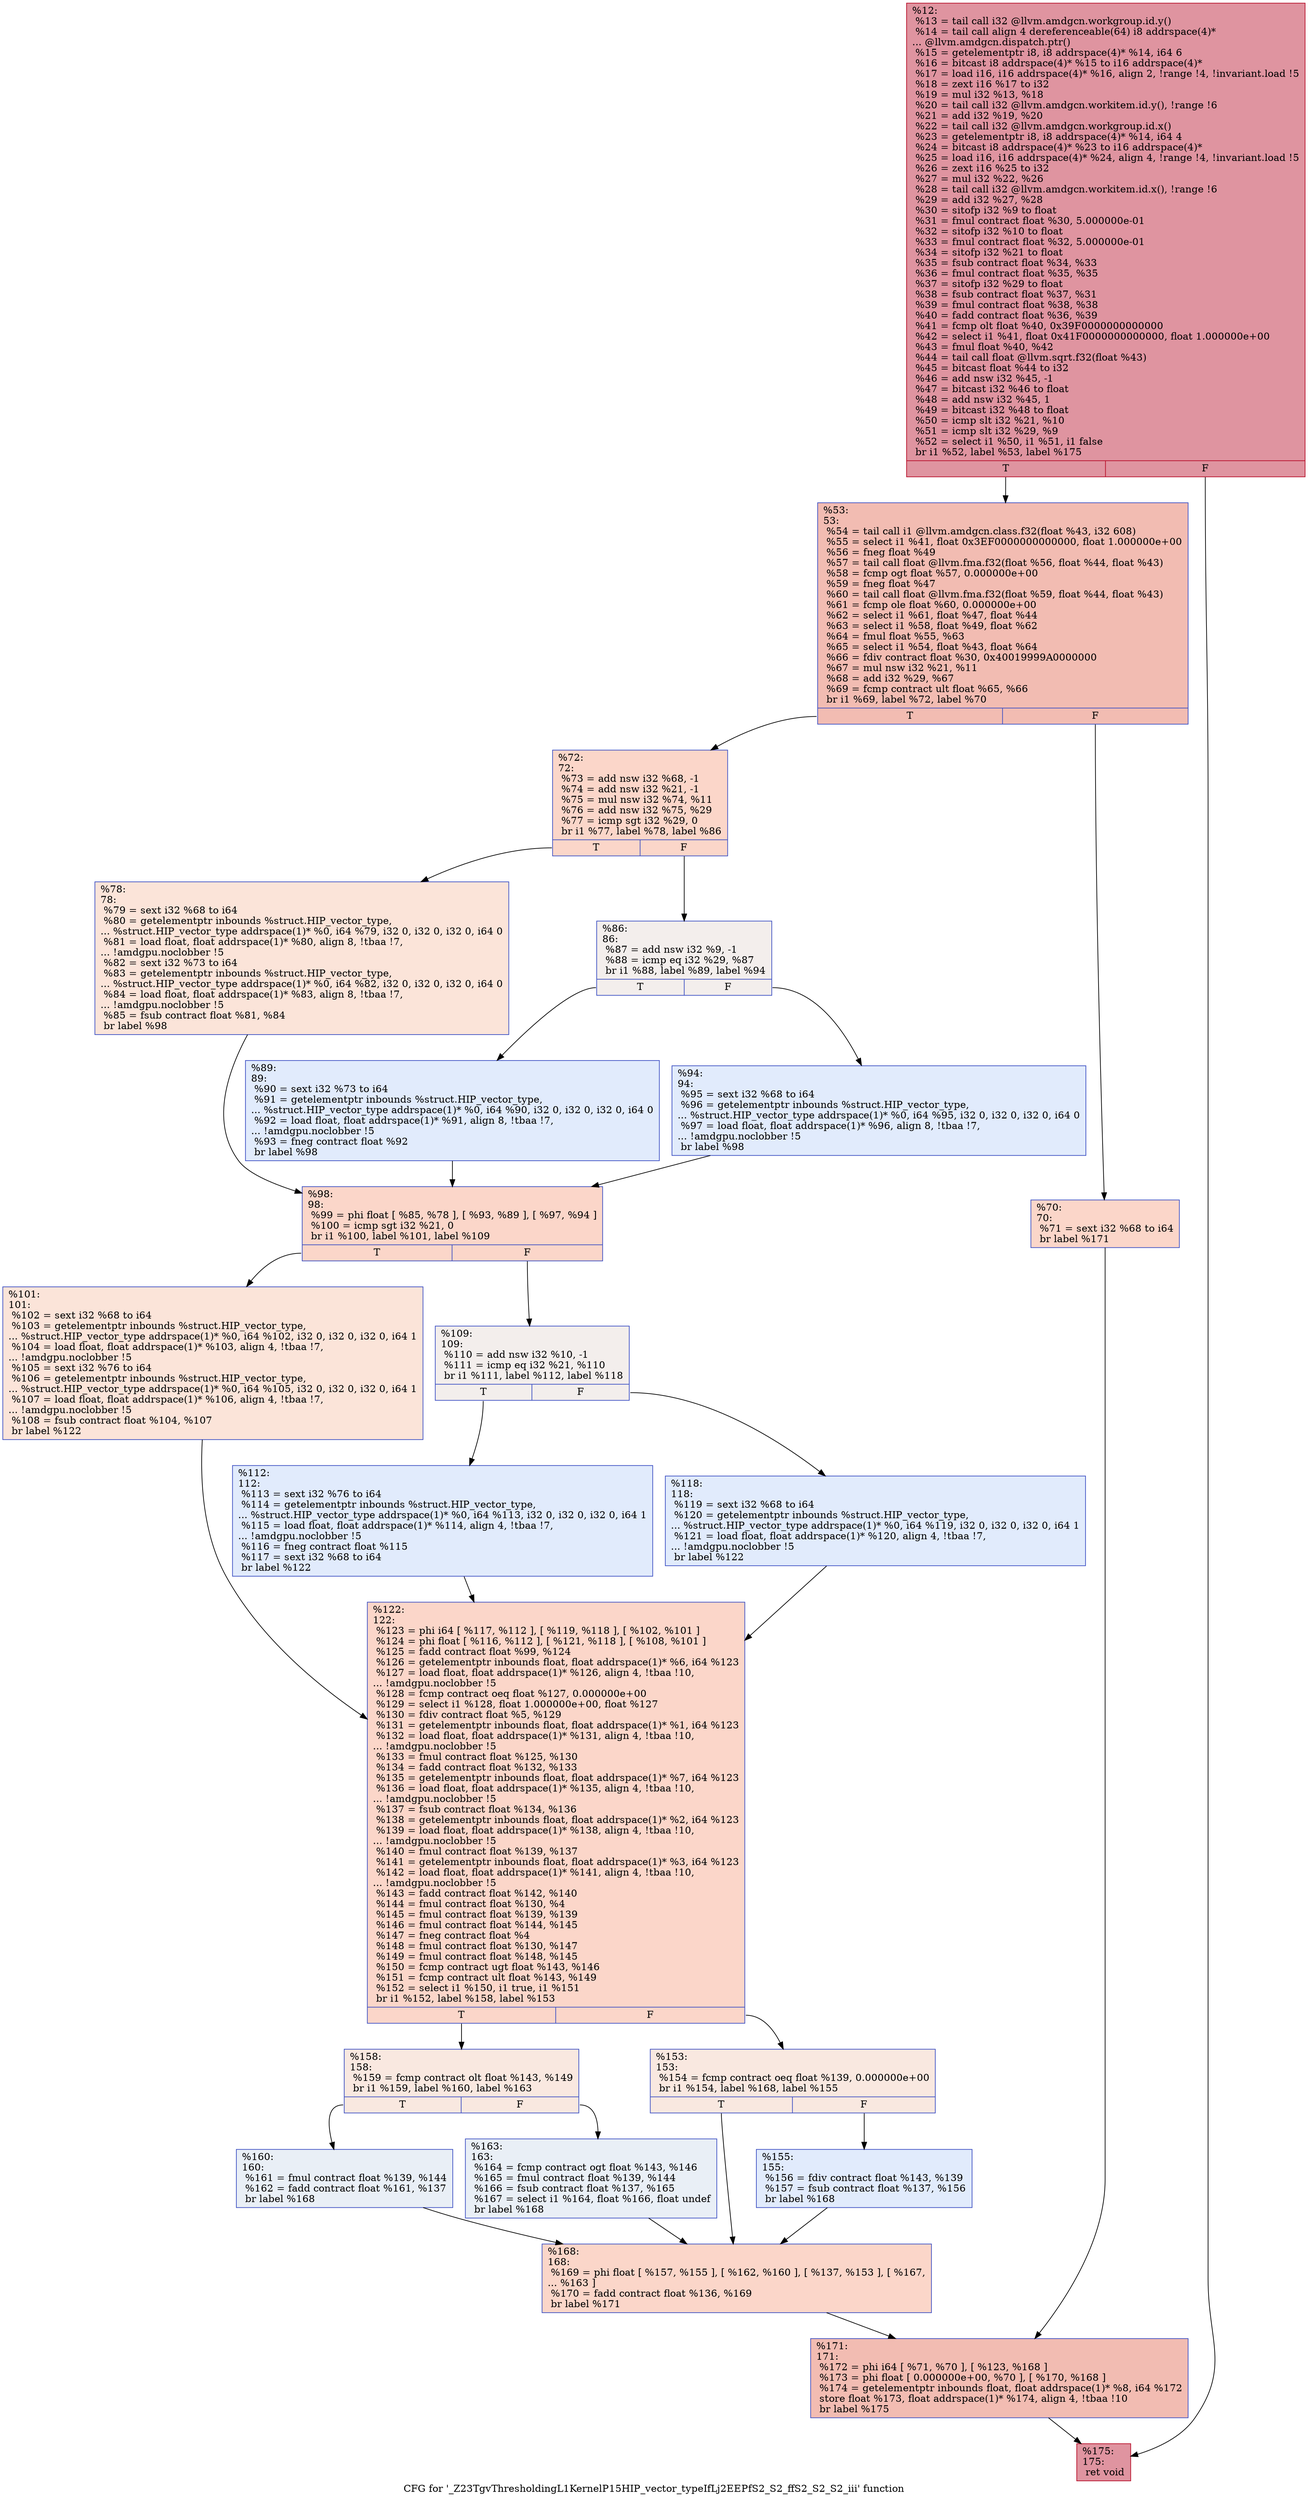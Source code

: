 digraph "CFG for '_Z23TgvThresholdingL1KernelP15HIP_vector_typeIfLj2EEPfS2_S2_ffS2_S2_S2_iii' function" {
	label="CFG for '_Z23TgvThresholdingL1KernelP15HIP_vector_typeIfLj2EEPfS2_S2_ffS2_S2_S2_iii' function";

	Node0x4f43440 [shape=record,color="#b70d28ff", style=filled, fillcolor="#b70d2870",label="{%12:\l  %13 = tail call i32 @llvm.amdgcn.workgroup.id.y()\l  %14 = tail call align 4 dereferenceable(64) i8 addrspace(4)*\l... @llvm.amdgcn.dispatch.ptr()\l  %15 = getelementptr i8, i8 addrspace(4)* %14, i64 6\l  %16 = bitcast i8 addrspace(4)* %15 to i16 addrspace(4)*\l  %17 = load i16, i16 addrspace(4)* %16, align 2, !range !4, !invariant.load !5\l  %18 = zext i16 %17 to i32\l  %19 = mul i32 %13, %18\l  %20 = tail call i32 @llvm.amdgcn.workitem.id.y(), !range !6\l  %21 = add i32 %19, %20\l  %22 = tail call i32 @llvm.amdgcn.workgroup.id.x()\l  %23 = getelementptr i8, i8 addrspace(4)* %14, i64 4\l  %24 = bitcast i8 addrspace(4)* %23 to i16 addrspace(4)*\l  %25 = load i16, i16 addrspace(4)* %24, align 4, !range !4, !invariant.load !5\l  %26 = zext i16 %25 to i32\l  %27 = mul i32 %22, %26\l  %28 = tail call i32 @llvm.amdgcn.workitem.id.x(), !range !6\l  %29 = add i32 %27, %28\l  %30 = sitofp i32 %9 to float\l  %31 = fmul contract float %30, 5.000000e-01\l  %32 = sitofp i32 %10 to float\l  %33 = fmul contract float %32, 5.000000e-01\l  %34 = sitofp i32 %21 to float\l  %35 = fsub contract float %34, %33\l  %36 = fmul contract float %35, %35\l  %37 = sitofp i32 %29 to float\l  %38 = fsub contract float %37, %31\l  %39 = fmul contract float %38, %38\l  %40 = fadd contract float %36, %39\l  %41 = fcmp olt float %40, 0x39F0000000000000\l  %42 = select i1 %41, float 0x41F0000000000000, float 1.000000e+00\l  %43 = fmul float %40, %42\l  %44 = tail call float @llvm.sqrt.f32(float %43)\l  %45 = bitcast float %44 to i32\l  %46 = add nsw i32 %45, -1\l  %47 = bitcast i32 %46 to float\l  %48 = add nsw i32 %45, 1\l  %49 = bitcast i32 %48 to float\l  %50 = icmp slt i32 %21, %10\l  %51 = icmp slt i32 %29, %9\l  %52 = select i1 %50, i1 %51, i1 false\l  br i1 %52, label %53, label %175\l|{<s0>T|<s1>F}}"];
	Node0x4f43440:s0 -> Node0x4f49300;
	Node0x4f43440:s1 -> Node0x4f49390;
	Node0x4f49300 [shape=record,color="#3d50c3ff", style=filled, fillcolor="#e1675170",label="{%53:\l53:                                               \l  %54 = tail call i1 @llvm.amdgcn.class.f32(float %43, i32 608)\l  %55 = select i1 %41, float 0x3EF0000000000000, float 1.000000e+00\l  %56 = fneg float %49\l  %57 = tail call float @llvm.fma.f32(float %56, float %44, float %43)\l  %58 = fcmp ogt float %57, 0.000000e+00\l  %59 = fneg float %47\l  %60 = tail call float @llvm.fma.f32(float %59, float %44, float %43)\l  %61 = fcmp ole float %60, 0.000000e+00\l  %62 = select i1 %61, float %47, float %44\l  %63 = select i1 %58, float %49, float %62\l  %64 = fmul float %55, %63\l  %65 = select i1 %54, float %43, float %64\l  %66 = fdiv contract float %30, 0x40019999A0000000\l  %67 = mul nsw i32 %21, %11\l  %68 = add i32 %29, %67\l  %69 = fcmp contract ult float %65, %66\l  br i1 %69, label %72, label %70\l|{<s0>T|<s1>F}}"];
	Node0x4f49300:s0 -> Node0x4f4a550;
	Node0x4f49300:s1 -> Node0x4f4a5e0;
	Node0x4f4a5e0 [shape=record,color="#3d50c3ff", style=filled, fillcolor="#f6a38570",label="{%70:\l70:                                               \l  %71 = sext i32 %68 to i64\l  br label %171\l}"];
	Node0x4f4a5e0 -> Node0x4f4a790;
	Node0x4f4a550 [shape=record,color="#3d50c3ff", style=filled, fillcolor="#f6a38570",label="{%72:\l72:                                               \l  %73 = add nsw i32 %68, -1\l  %74 = add nsw i32 %21, -1\l  %75 = mul nsw i32 %74, %11\l  %76 = add nsw i32 %75, %29\l  %77 = icmp sgt i32 %29, 0\l  br i1 %77, label %78, label %86\l|{<s0>T|<s1>F}}"];
	Node0x4f4a550:s0 -> Node0x4f4ab20;
	Node0x4f4a550:s1 -> Node0x4f4ab70;
	Node0x4f4ab20 [shape=record,color="#3d50c3ff", style=filled, fillcolor="#f5c1a970",label="{%78:\l78:                                               \l  %79 = sext i32 %68 to i64\l  %80 = getelementptr inbounds %struct.HIP_vector_type,\l... %struct.HIP_vector_type addrspace(1)* %0, i64 %79, i32 0, i32 0, i32 0, i64 0\l  %81 = load float, float addrspace(1)* %80, align 8, !tbaa !7,\l... !amdgpu.noclobber !5\l  %82 = sext i32 %73 to i64\l  %83 = getelementptr inbounds %struct.HIP_vector_type,\l... %struct.HIP_vector_type addrspace(1)* %0, i64 %82, i32 0, i32 0, i32 0, i64 0\l  %84 = load float, float addrspace(1)* %83, align 8, !tbaa !7,\l... !amdgpu.noclobber !5\l  %85 = fsub contract float %81, %84\l  br label %98\l}"];
	Node0x4f4ab20 -> Node0x4f4b940;
	Node0x4f4ab70 [shape=record,color="#3d50c3ff", style=filled, fillcolor="#e3d9d370",label="{%86:\l86:                                               \l  %87 = add nsw i32 %9, -1\l  %88 = icmp eq i32 %29, %87\l  br i1 %88, label %89, label %94\l|{<s0>T|<s1>F}}"];
	Node0x4f4ab70:s0 -> Node0x4f4bb60;
	Node0x4f4ab70:s1 -> Node0x4f4bbb0;
	Node0x4f4bb60 [shape=record,color="#3d50c3ff", style=filled, fillcolor="#bbd1f870",label="{%89:\l89:                                               \l  %90 = sext i32 %73 to i64\l  %91 = getelementptr inbounds %struct.HIP_vector_type,\l... %struct.HIP_vector_type addrspace(1)* %0, i64 %90, i32 0, i32 0, i32 0, i64 0\l  %92 = load float, float addrspace(1)* %91, align 8, !tbaa !7,\l... !amdgpu.noclobber !5\l  %93 = fneg contract float %92\l  br label %98\l}"];
	Node0x4f4bb60 -> Node0x4f4b940;
	Node0x4f4bbb0 [shape=record,color="#3d50c3ff", style=filled, fillcolor="#bbd1f870",label="{%94:\l94:                                               \l  %95 = sext i32 %68 to i64\l  %96 = getelementptr inbounds %struct.HIP_vector_type,\l... %struct.HIP_vector_type addrspace(1)* %0, i64 %95, i32 0, i32 0, i32 0, i64 0\l  %97 = load float, float addrspace(1)* %96, align 8, !tbaa !7,\l... !amdgpu.noclobber !5\l  br label %98\l}"];
	Node0x4f4bbb0 -> Node0x4f4b940;
	Node0x4f4b940 [shape=record,color="#3d50c3ff", style=filled, fillcolor="#f6a38570",label="{%98:\l98:                                               \l  %99 = phi float [ %85, %78 ], [ %93, %89 ], [ %97, %94 ]\l  %100 = icmp sgt i32 %21, 0\l  br i1 %100, label %101, label %109\l|{<s0>T|<s1>F}}"];
	Node0x4f4b940:s0 -> Node0x4f4c3d0;
	Node0x4f4b940:s1 -> Node0x4f4c420;
	Node0x4f4c3d0 [shape=record,color="#3d50c3ff", style=filled, fillcolor="#f5c1a970",label="{%101:\l101:                                              \l  %102 = sext i32 %68 to i64\l  %103 = getelementptr inbounds %struct.HIP_vector_type,\l... %struct.HIP_vector_type addrspace(1)* %0, i64 %102, i32 0, i32 0, i32 0, i64 1\l  %104 = load float, float addrspace(1)* %103, align 4, !tbaa !7,\l... !amdgpu.noclobber !5\l  %105 = sext i32 %76 to i64\l  %106 = getelementptr inbounds %struct.HIP_vector_type,\l... %struct.HIP_vector_type addrspace(1)* %0, i64 %105, i32 0, i32 0, i32 0, i64 1\l  %107 = load float, float addrspace(1)* %106, align 4, !tbaa !7,\l... !amdgpu.noclobber !5\l  %108 = fsub contract float %104, %107\l  br label %122\l}"];
	Node0x4f4c3d0 -> Node0x4f4ca60;
	Node0x4f4c420 [shape=record,color="#3d50c3ff", style=filled, fillcolor="#e3d9d370",label="{%109:\l109:                                              \l  %110 = add nsw i32 %10, -1\l  %111 = icmp eq i32 %21, %110\l  br i1 %111, label %112, label %118\l|{<s0>T|<s1>F}}"];
	Node0x4f4c420:s0 -> Node0x4f4cc80;
	Node0x4f4c420:s1 -> Node0x4f4ccd0;
	Node0x4f4cc80 [shape=record,color="#3d50c3ff", style=filled, fillcolor="#bbd1f870",label="{%112:\l112:                                              \l  %113 = sext i32 %76 to i64\l  %114 = getelementptr inbounds %struct.HIP_vector_type,\l... %struct.HIP_vector_type addrspace(1)* %0, i64 %113, i32 0, i32 0, i32 0, i64 1\l  %115 = load float, float addrspace(1)* %114, align 4, !tbaa !7,\l... !amdgpu.noclobber !5\l  %116 = fneg contract float %115\l  %117 = sext i32 %68 to i64\l  br label %122\l}"];
	Node0x4f4cc80 -> Node0x4f4ca60;
	Node0x4f4ccd0 [shape=record,color="#3d50c3ff", style=filled, fillcolor="#bbd1f870",label="{%118:\l118:                                              \l  %119 = sext i32 %68 to i64\l  %120 = getelementptr inbounds %struct.HIP_vector_type,\l... %struct.HIP_vector_type addrspace(1)* %0, i64 %119, i32 0, i32 0, i32 0, i64 1\l  %121 = load float, float addrspace(1)* %120, align 4, !tbaa !7,\l... !amdgpu.noclobber !5\l  br label %122\l}"];
	Node0x4f4ccd0 -> Node0x4f4ca60;
	Node0x4f4ca60 [shape=record,color="#3d50c3ff", style=filled, fillcolor="#f6a38570",label="{%122:\l122:                                              \l  %123 = phi i64 [ %117, %112 ], [ %119, %118 ], [ %102, %101 ]\l  %124 = phi float [ %116, %112 ], [ %121, %118 ], [ %108, %101 ]\l  %125 = fadd contract float %99, %124\l  %126 = getelementptr inbounds float, float addrspace(1)* %6, i64 %123\l  %127 = load float, float addrspace(1)* %126, align 4, !tbaa !10,\l... !amdgpu.noclobber !5\l  %128 = fcmp contract oeq float %127, 0.000000e+00\l  %129 = select i1 %128, float 1.000000e+00, float %127\l  %130 = fdiv contract float %5, %129\l  %131 = getelementptr inbounds float, float addrspace(1)* %1, i64 %123\l  %132 = load float, float addrspace(1)* %131, align 4, !tbaa !10,\l... !amdgpu.noclobber !5\l  %133 = fmul contract float %125, %130\l  %134 = fadd contract float %132, %133\l  %135 = getelementptr inbounds float, float addrspace(1)* %7, i64 %123\l  %136 = load float, float addrspace(1)* %135, align 4, !tbaa !10,\l... !amdgpu.noclobber !5\l  %137 = fsub contract float %134, %136\l  %138 = getelementptr inbounds float, float addrspace(1)* %2, i64 %123\l  %139 = load float, float addrspace(1)* %138, align 4, !tbaa !10,\l... !amdgpu.noclobber !5\l  %140 = fmul contract float %139, %137\l  %141 = getelementptr inbounds float, float addrspace(1)* %3, i64 %123\l  %142 = load float, float addrspace(1)* %141, align 4, !tbaa !10,\l... !amdgpu.noclobber !5\l  %143 = fadd contract float %142, %140\l  %144 = fmul contract float %130, %4\l  %145 = fmul contract float %139, %139\l  %146 = fmul contract float %144, %145\l  %147 = fneg contract float %4\l  %148 = fmul contract float %130, %147\l  %149 = fmul contract float %148, %145\l  %150 = fcmp contract ugt float %143, %146\l  %151 = fcmp contract ult float %143, %149\l  %152 = select i1 %150, i1 true, i1 %151\l  br i1 %152, label %158, label %153\l|{<s0>T|<s1>F}}"];
	Node0x4f4ca60:s0 -> Node0x4f4f170;
	Node0x4f4ca60:s1 -> Node0x4f4f200;
	Node0x4f4f200 [shape=record,color="#3d50c3ff", style=filled, fillcolor="#f1ccb870",label="{%153:\l153:                                              \l  %154 = fcmp contract oeq float %139, 0.000000e+00\l  br i1 %154, label %168, label %155\l|{<s0>T|<s1>F}}"];
	Node0x4f4f200:s0 -> Node0x4f4f3d0;
	Node0x4f4f200:s1 -> Node0x4f4f420;
	Node0x4f4f420 [shape=record,color="#3d50c3ff", style=filled, fillcolor="#bbd1f870",label="{%155:\l155:                                              \l  %156 = fdiv contract float %143, %139\l  %157 = fsub contract float %137, %156\l  br label %168\l}"];
	Node0x4f4f420 -> Node0x4f4f3d0;
	Node0x4f4f170 [shape=record,color="#3d50c3ff", style=filled, fillcolor="#f1ccb870",label="{%158:\l158:                                              \l  %159 = fcmp contract olt float %143, %149\l  br i1 %159, label %160, label %163\l|{<s0>T|<s1>F}}"];
	Node0x4f4f170:s0 -> Node0x4f4f780;
	Node0x4f4f170:s1 -> Node0x4f4f7d0;
	Node0x4f4f780 [shape=record,color="#3d50c3ff", style=filled, fillcolor="#cedaeb70",label="{%160:\l160:                                              \l  %161 = fmul contract float %139, %144\l  %162 = fadd contract float %161, %137\l  br label %168\l}"];
	Node0x4f4f780 -> Node0x4f4f3d0;
	Node0x4f4f7d0 [shape=record,color="#3d50c3ff", style=filled, fillcolor="#cedaeb70",label="{%163:\l163:                                              \l  %164 = fcmp contract ogt float %143, %146\l  %165 = fmul contract float %139, %144\l  %166 = fsub contract float %137, %165\l  %167 = select i1 %164, float %166, float undef\l  br label %168\l}"];
	Node0x4f4f7d0 -> Node0x4f4f3d0;
	Node0x4f4f3d0 [shape=record,color="#3d50c3ff", style=filled, fillcolor="#f6a38570",label="{%168:\l168:                                              \l  %169 = phi float [ %157, %155 ], [ %162, %160 ], [ %137, %153 ], [ %167,\l... %163 ]\l  %170 = fadd contract float %136, %169\l  br label %171\l}"];
	Node0x4f4f3d0 -> Node0x4f4a790;
	Node0x4f4a790 [shape=record,color="#3d50c3ff", style=filled, fillcolor="#e1675170",label="{%171:\l171:                                              \l  %172 = phi i64 [ %71, %70 ], [ %123, %168 ]\l  %173 = phi float [ 0.000000e+00, %70 ], [ %170, %168 ]\l  %174 = getelementptr inbounds float, float addrspace(1)* %8, i64 %172\l  store float %173, float addrspace(1)* %174, align 4, !tbaa !10\l  br label %175\l}"];
	Node0x4f4a790 -> Node0x4f49390;
	Node0x4f49390 [shape=record,color="#b70d28ff", style=filled, fillcolor="#b70d2870",label="{%175:\l175:                                              \l  ret void\l}"];
}
